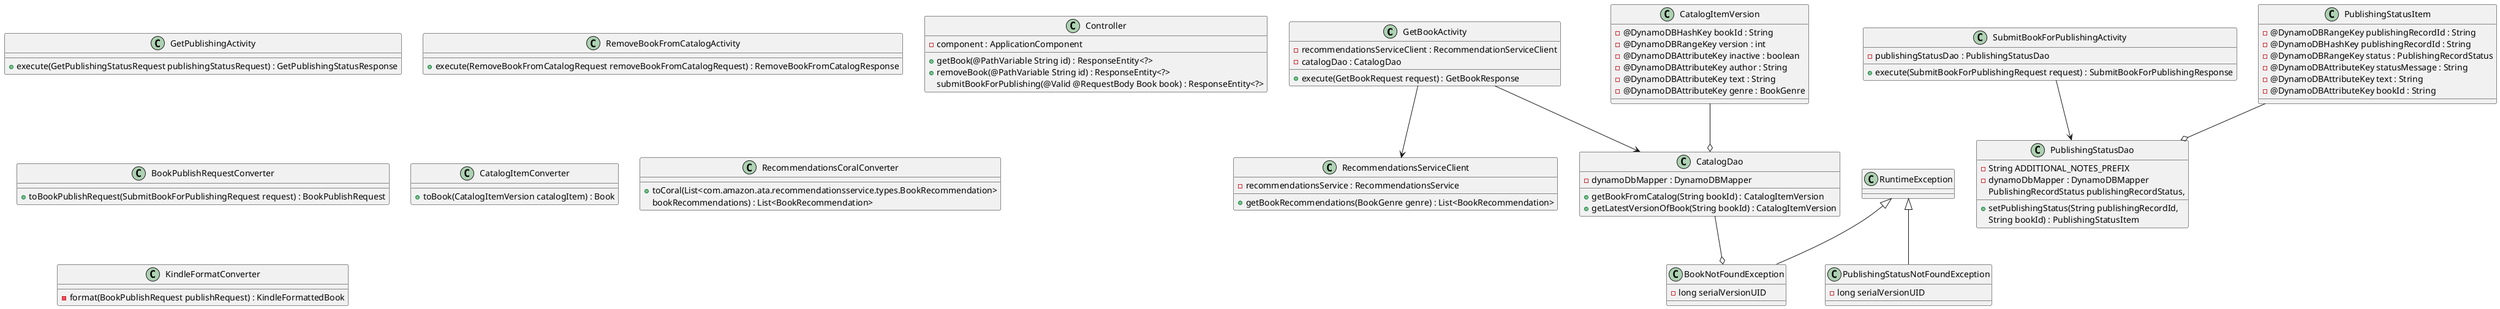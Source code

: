 @startuml
class GetBookActivity{
-recommendationsServiceClient : RecommendationServiceClient
-catalogDao : CatalogDao
+execute(GetBookRequest request) : GetBookResponse
}
class GetPublishingActivity{
+execute(GetPublishingStatusRequest publishingStatusRequest) : GetPublishingStatusResponse
}
class RemoveBookFromCatalogActivity{
+execute(RemoveBookFromCatalogRequest removeBookFromCatalogRequest) : RemoveBookFromCatalogResponse
}
class SubmitBookForPublishingActivity {
-publishingStatusDao : PublishingStatusDao
+execute(SubmitBookForPublishingRequest request) : SubmitBookForPublishingResponse
}
class RecommendationsServiceClient {
-recommendationsService : RecommendationsService
+getBookRecommendations(BookGenre genre) : List<BookRecommendation>
}
class Controller{
-component : ApplicationComponent
+getBook(@PathVariable String id) : ResponseEntity<?>
+removeBook(@PathVariable String id) : ResponseEntity<?>
submitBookForPublishing(@Valid @RequestBody Book book) : ResponseEntity<?>
}
class BookPublishRequestConverter {
+toBookPublishRequest(SubmitBookForPublishingRequest request) : BookPublishRequest
}
class CatalogItemConverter {
+toBook(CatalogItemVersion catalogItem) : Book
}
class RecommendationsCoralConverter {
+toCoral(List<com.amazon.ata.recommendationsservice.types.BookRecommendation>
                                                        bookRecommendations) : List<BookRecommendation>
}
class CatalogDao{
-dynamoDbMapper : DynamoDBMapper
+getBookFromCatalog(String bookId) : CatalogItemVersion
+getLatestVersionOfBook(String bookId) : CatalogItemVersion
}

class PublishingStatusDao {
-String ADDITIONAL_NOTES_PREFIX
-dynamoDbMapper : DynamoDBMapper
+setPublishingStatus(String publishingRecordId,
                                                    PublishingRecordStatus publishingRecordStatus,
                                                    String bookId) : PublishingStatusItem


}

class CatalogItemVersion {
-@DynamoDBHashKey bookId : String
-@DynamoDBRangeKey version : int
-@DynamoDBAttributeKey inactive : boolean
-@DynamoDBAttributeKey author : String
-@DynamoDBAttributeKey text : String
-@DynamoDBAttributeKey genre : BookGenre
}
class PublishingStatusItem {
-@DynamoDBRangeKey publishingRecordId : String
-@DynamoDBHashKey publishingRecordId : String
-@DynamoDBRangeKey status : PublishingRecordStatus
-@DynamoDBAttributeKey statusMessage : String
-@DynamoDBAttributeKey text : String
-@DynamoDBAttributeKey bookId : String
}
class KindleFormatConverter {
-format(BookPublishRequest publishRequest) : KindleFormattedBook
}
class BookNotFoundException extends RuntimeException {
-long serialVersionUID
}
class PublishingStatusNotFoundException extends RuntimeException {
-long serialVersionUID
}

CatalogItemVersion --o CatalogDao
PublishingStatusItem --o PublishingStatusDao
CatalogDao --o BookNotFoundException
GetBookActivity --> CatalogDao
GetBookActivity --> RecommendationsServiceClient
SubmitBookForPublishingActivity --> PublishingStatusDao

@enduml




@enduml

